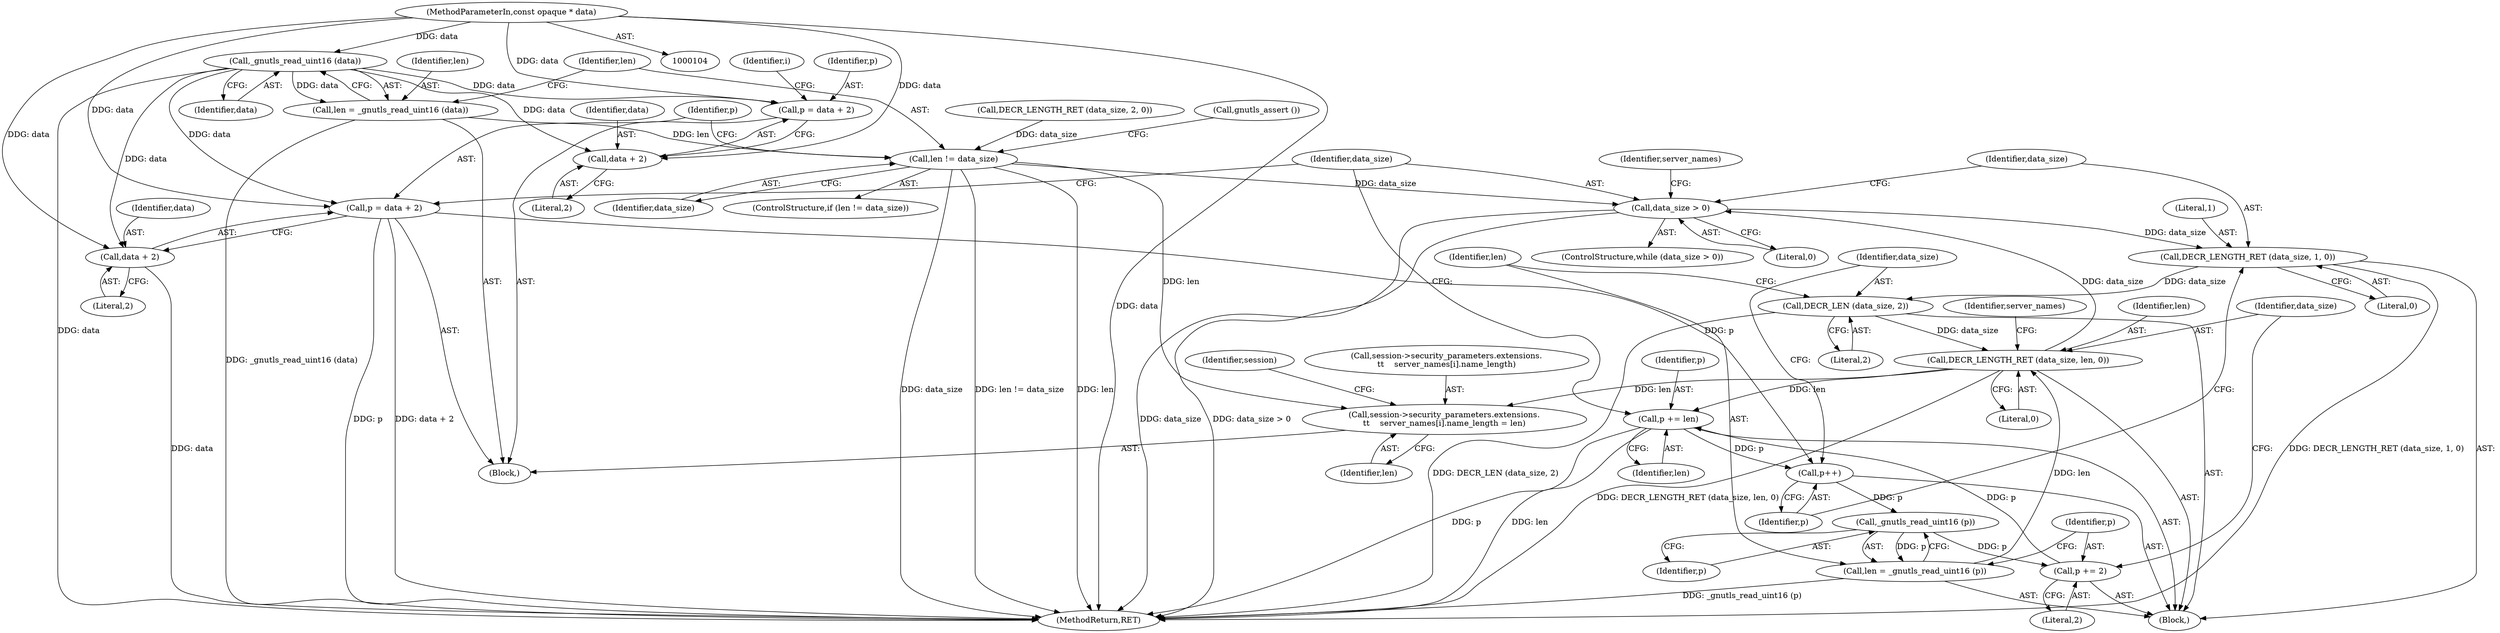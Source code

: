 digraph "1_savannah_bc8102405fda11ea00ca3b42acc4f4bce9d6e97b@API" {
"1000136" [label="(Call,_gnutls_read_uint16 (data))"];
"1000106" [label="(MethodParameterIn,const opaque * data)"];
"1000134" [label="(Call,len = _gnutls_read_uint16 (data))"];
"1000139" [label="(Call,len != data_size)"];
"1000152" [label="(Call,data_size > 0)"];
"1000156" [label="(Call,DECR_LENGTH_RET (data_size, 1, 0))"];
"1000162" [label="(Call,DECR_LEN (data_size, 2))"];
"1000172" [label="(Call,DECR_LENGTH_RET (data_size, len, 0))"];
"1000178" [label="(Call,p += len)"];
"1000160" [label="(Call,p++)"];
"1000167" [label="(Call,_gnutls_read_uint16 (p))"];
"1000165" [label="(Call,len = _gnutls_read_uint16 (p))"];
"1000169" [label="(Call,p += 2)"];
"1000208" [label="(Call,session->security_parameters.extensions.\n\t\t    server_names[i].name_length = len)"];
"1000146" [label="(Call,p = data + 2)"];
"1000148" [label="(Call,data + 2)"];
"1000194" [label="(Call,p = data + 2)"];
"1000196" [label="(Call,data + 2)"];
"1000208" [label="(Call,session->security_parameters.extensions.\n\t\t    server_names[i].name_length = len)"];
"1000201" [label="(Identifier,i)"];
"1000164" [label="(Literal,2)"];
"1000179" [label="(Identifier,p)"];
"1000178" [label="(Call,p += len)"];
"1000163" [label="(Identifier,data_size)"];
"1000171" [label="(Literal,2)"];
"1000129" [label="(Block,)"];
"1000197" [label="(Identifier,data)"];
"1000141" [label="(Identifier,data_size)"];
"1000138" [label="(ControlStructure,if (len != data_size))"];
"1000159" [label="(Literal,0)"];
"1000149" [label="(Identifier,data)"];
"1000160" [label="(Call,p++)"];
"1000227" [label="(Identifier,session)"];
"1000183" [label="(Identifier,server_names)"];
"1000155" [label="(Block,)"];
"1000180" [label="(Identifier,len)"];
"1000169" [label="(Call,p += 2)"];
"1000106" [label="(MethodParameterIn,const opaque * data)"];
"1000134" [label="(Call,len = _gnutls_read_uint16 (data))"];
"1000140" [label="(Identifier,len)"];
"1000158" [label="(Literal,1)"];
"1000151" [label="(ControlStructure,while (data_size > 0))"];
"1000130" [label="(Call,DECR_LENGTH_RET (data_size, 2, 0))"];
"1000156" [label="(Call,DECR_LENGTH_RET (data_size, 1, 0))"];
"1000172" [label="(Call,DECR_LENGTH_RET (data_size, len, 0))"];
"1000235" [label="(MethodReturn,RET)"];
"1000162" [label="(Call,DECR_LEN (data_size, 2))"];
"1000166" [label="(Identifier,len)"];
"1000135" [label="(Identifier,len)"];
"1000165" [label="(Call,len = _gnutls_read_uint16 (p))"];
"1000209" [label="(Call,session->security_parameters.extensions.\n\t\t    server_names[i].name_length)"];
"1000150" [label="(Literal,2)"];
"1000147" [label="(Identifier,p)"];
"1000154" [label="(Literal,0)"];
"1000148" [label="(Call,data + 2)"];
"1000167" [label="(Call,_gnutls_read_uint16 (p))"];
"1000170" [label="(Identifier,p)"];
"1000152" [label="(Call,data_size > 0)"];
"1000174" [label="(Identifier,len)"];
"1000220" [label="(Identifier,len)"];
"1000196" [label="(Call,data + 2)"];
"1000153" [label="(Identifier,data_size)"];
"1000173" [label="(Identifier,data_size)"];
"1000168" [label="(Identifier,p)"];
"1000157" [label="(Identifier,data_size)"];
"1000177" [label="(Identifier,server_names)"];
"1000139" [label="(Call,len != data_size)"];
"1000175" [label="(Literal,0)"];
"1000146" [label="(Call,p = data + 2)"];
"1000195" [label="(Identifier,p)"];
"1000137" [label="(Identifier,data)"];
"1000194" [label="(Call,p = data + 2)"];
"1000198" [label="(Literal,2)"];
"1000161" [label="(Identifier,p)"];
"1000136" [label="(Call,_gnutls_read_uint16 (data))"];
"1000143" [label="(Call,gnutls_assert ())"];
"1000136" -> "1000134"  [label="AST: "];
"1000136" -> "1000137"  [label="CFG: "];
"1000137" -> "1000136"  [label="AST: "];
"1000134" -> "1000136"  [label="CFG: "];
"1000136" -> "1000235"  [label="DDG: data"];
"1000136" -> "1000134"  [label="DDG: data"];
"1000106" -> "1000136"  [label="DDG: data"];
"1000136" -> "1000146"  [label="DDG: data"];
"1000136" -> "1000148"  [label="DDG: data"];
"1000136" -> "1000194"  [label="DDG: data"];
"1000136" -> "1000196"  [label="DDG: data"];
"1000106" -> "1000104"  [label="AST: "];
"1000106" -> "1000235"  [label="DDG: data"];
"1000106" -> "1000146"  [label="DDG: data"];
"1000106" -> "1000148"  [label="DDG: data"];
"1000106" -> "1000194"  [label="DDG: data"];
"1000106" -> "1000196"  [label="DDG: data"];
"1000134" -> "1000129"  [label="AST: "];
"1000135" -> "1000134"  [label="AST: "];
"1000140" -> "1000134"  [label="CFG: "];
"1000134" -> "1000235"  [label="DDG: _gnutls_read_uint16 (data)"];
"1000134" -> "1000139"  [label="DDG: len"];
"1000139" -> "1000138"  [label="AST: "];
"1000139" -> "1000141"  [label="CFG: "];
"1000140" -> "1000139"  [label="AST: "];
"1000141" -> "1000139"  [label="AST: "];
"1000143" -> "1000139"  [label="CFG: "];
"1000147" -> "1000139"  [label="CFG: "];
"1000139" -> "1000235"  [label="DDG: data_size"];
"1000139" -> "1000235"  [label="DDG: len != data_size"];
"1000139" -> "1000235"  [label="DDG: len"];
"1000130" -> "1000139"  [label="DDG: data_size"];
"1000139" -> "1000152"  [label="DDG: data_size"];
"1000139" -> "1000208"  [label="DDG: len"];
"1000152" -> "1000151"  [label="AST: "];
"1000152" -> "1000154"  [label="CFG: "];
"1000153" -> "1000152"  [label="AST: "];
"1000154" -> "1000152"  [label="AST: "];
"1000157" -> "1000152"  [label="CFG: "];
"1000183" -> "1000152"  [label="CFG: "];
"1000152" -> "1000235"  [label="DDG: data_size"];
"1000152" -> "1000235"  [label="DDG: data_size > 0"];
"1000172" -> "1000152"  [label="DDG: data_size"];
"1000152" -> "1000156"  [label="DDG: data_size"];
"1000156" -> "1000155"  [label="AST: "];
"1000156" -> "1000159"  [label="CFG: "];
"1000157" -> "1000156"  [label="AST: "];
"1000158" -> "1000156"  [label="AST: "];
"1000159" -> "1000156"  [label="AST: "];
"1000161" -> "1000156"  [label="CFG: "];
"1000156" -> "1000235"  [label="DDG: DECR_LENGTH_RET (data_size, 1, 0)"];
"1000156" -> "1000162"  [label="DDG: data_size"];
"1000162" -> "1000155"  [label="AST: "];
"1000162" -> "1000164"  [label="CFG: "];
"1000163" -> "1000162"  [label="AST: "];
"1000164" -> "1000162"  [label="AST: "];
"1000166" -> "1000162"  [label="CFG: "];
"1000162" -> "1000235"  [label="DDG: DECR_LEN (data_size, 2)"];
"1000162" -> "1000172"  [label="DDG: data_size"];
"1000172" -> "1000155"  [label="AST: "];
"1000172" -> "1000175"  [label="CFG: "];
"1000173" -> "1000172"  [label="AST: "];
"1000174" -> "1000172"  [label="AST: "];
"1000175" -> "1000172"  [label="AST: "];
"1000177" -> "1000172"  [label="CFG: "];
"1000172" -> "1000235"  [label="DDG: DECR_LENGTH_RET (data_size, len, 0)"];
"1000165" -> "1000172"  [label="DDG: len"];
"1000172" -> "1000178"  [label="DDG: len"];
"1000172" -> "1000208"  [label="DDG: len"];
"1000178" -> "1000155"  [label="AST: "];
"1000178" -> "1000180"  [label="CFG: "];
"1000179" -> "1000178"  [label="AST: "];
"1000180" -> "1000178"  [label="AST: "];
"1000153" -> "1000178"  [label="CFG: "];
"1000178" -> "1000235"  [label="DDG: p"];
"1000178" -> "1000235"  [label="DDG: len"];
"1000178" -> "1000160"  [label="DDG: p"];
"1000169" -> "1000178"  [label="DDG: p"];
"1000160" -> "1000155"  [label="AST: "];
"1000160" -> "1000161"  [label="CFG: "];
"1000161" -> "1000160"  [label="AST: "];
"1000163" -> "1000160"  [label="CFG: "];
"1000146" -> "1000160"  [label="DDG: p"];
"1000160" -> "1000167"  [label="DDG: p"];
"1000167" -> "1000165"  [label="AST: "];
"1000167" -> "1000168"  [label="CFG: "];
"1000168" -> "1000167"  [label="AST: "];
"1000165" -> "1000167"  [label="CFG: "];
"1000167" -> "1000165"  [label="DDG: p"];
"1000167" -> "1000169"  [label="DDG: p"];
"1000165" -> "1000155"  [label="AST: "];
"1000166" -> "1000165"  [label="AST: "];
"1000170" -> "1000165"  [label="CFG: "];
"1000165" -> "1000235"  [label="DDG: _gnutls_read_uint16 (p)"];
"1000169" -> "1000155"  [label="AST: "];
"1000169" -> "1000171"  [label="CFG: "];
"1000170" -> "1000169"  [label="AST: "];
"1000171" -> "1000169"  [label="AST: "];
"1000173" -> "1000169"  [label="CFG: "];
"1000208" -> "1000129"  [label="AST: "];
"1000208" -> "1000220"  [label="CFG: "];
"1000209" -> "1000208"  [label="AST: "];
"1000220" -> "1000208"  [label="AST: "];
"1000227" -> "1000208"  [label="CFG: "];
"1000146" -> "1000129"  [label="AST: "];
"1000146" -> "1000148"  [label="CFG: "];
"1000147" -> "1000146"  [label="AST: "];
"1000148" -> "1000146"  [label="AST: "];
"1000153" -> "1000146"  [label="CFG: "];
"1000146" -> "1000235"  [label="DDG: data + 2"];
"1000146" -> "1000235"  [label="DDG: p"];
"1000148" -> "1000150"  [label="CFG: "];
"1000149" -> "1000148"  [label="AST: "];
"1000150" -> "1000148"  [label="AST: "];
"1000148" -> "1000235"  [label="DDG: data"];
"1000194" -> "1000129"  [label="AST: "];
"1000194" -> "1000196"  [label="CFG: "];
"1000195" -> "1000194"  [label="AST: "];
"1000196" -> "1000194"  [label="AST: "];
"1000201" -> "1000194"  [label="CFG: "];
"1000196" -> "1000198"  [label="CFG: "];
"1000197" -> "1000196"  [label="AST: "];
"1000198" -> "1000196"  [label="AST: "];
}
